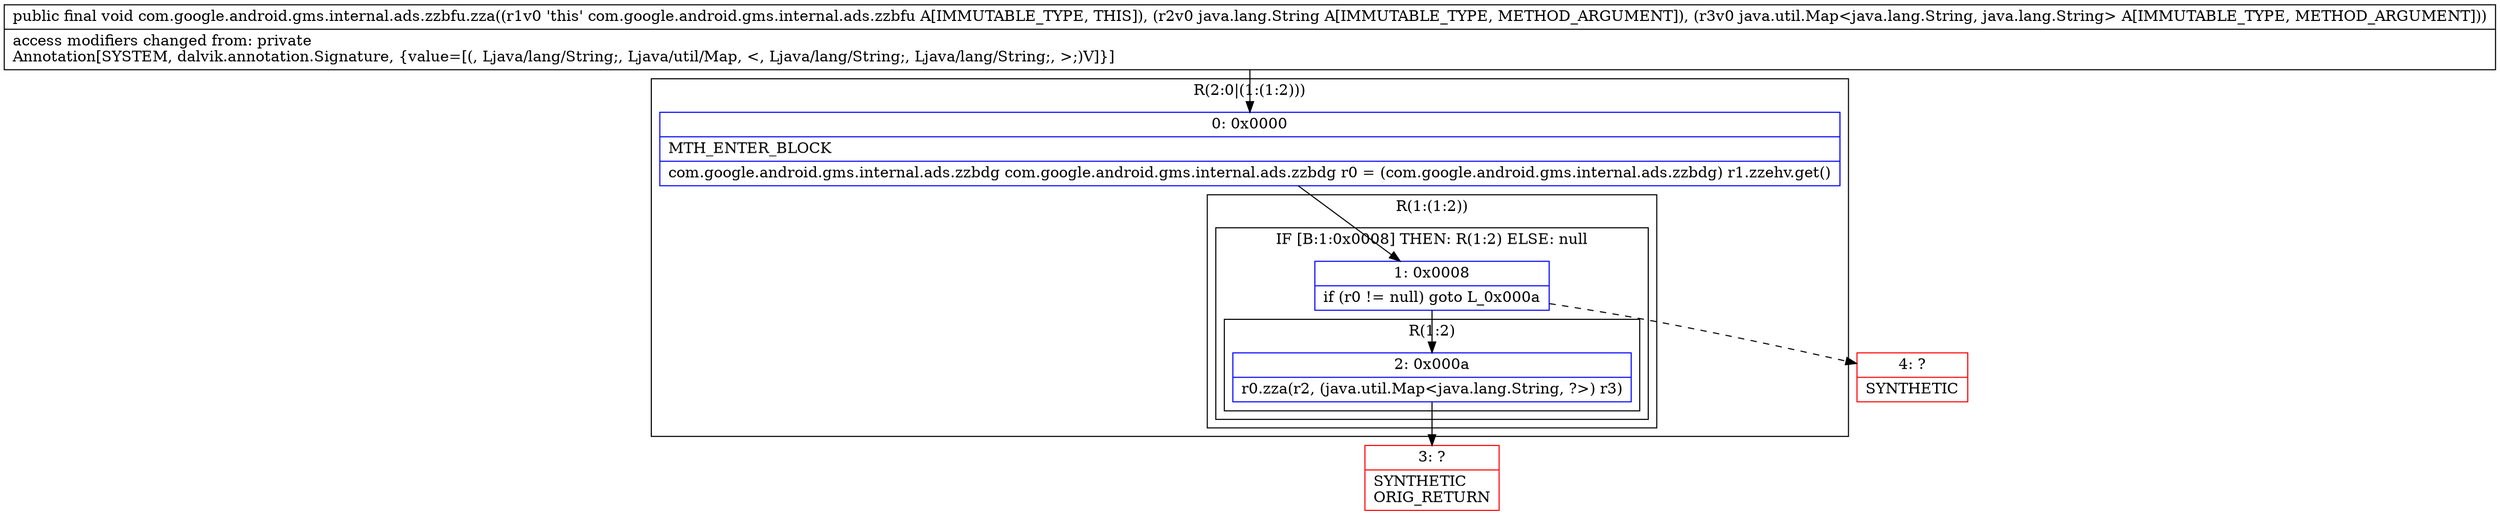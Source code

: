 digraph "CFG forcom.google.android.gms.internal.ads.zzbfu.zza(Ljava\/lang\/String;Ljava\/util\/Map;)V" {
subgraph cluster_Region_1057711671 {
label = "R(2:0|(1:(1:2)))";
node [shape=record,color=blue];
Node_0 [shape=record,label="{0\:\ 0x0000|MTH_ENTER_BLOCK\l|com.google.android.gms.internal.ads.zzbdg com.google.android.gms.internal.ads.zzbdg r0 = (com.google.android.gms.internal.ads.zzbdg) r1.zzehv.get()\l}"];
subgraph cluster_Region_1159947195 {
label = "R(1:(1:2))";
node [shape=record,color=blue];
subgraph cluster_IfRegion_739667753 {
label = "IF [B:1:0x0008] THEN: R(1:2) ELSE: null";
node [shape=record,color=blue];
Node_1 [shape=record,label="{1\:\ 0x0008|if (r0 != null) goto L_0x000a\l}"];
subgraph cluster_Region_1714790094 {
label = "R(1:2)";
node [shape=record,color=blue];
Node_2 [shape=record,label="{2\:\ 0x000a|r0.zza(r2, (java.util.Map\<java.lang.String, ?\>) r3)\l}"];
}
}
}
}
Node_3 [shape=record,color=red,label="{3\:\ ?|SYNTHETIC\lORIG_RETURN\l}"];
Node_4 [shape=record,color=red,label="{4\:\ ?|SYNTHETIC\l}"];
MethodNode[shape=record,label="{public final void com.google.android.gms.internal.ads.zzbfu.zza((r1v0 'this' com.google.android.gms.internal.ads.zzbfu A[IMMUTABLE_TYPE, THIS]), (r2v0 java.lang.String A[IMMUTABLE_TYPE, METHOD_ARGUMENT]), (r3v0 java.util.Map\<java.lang.String, java.lang.String\> A[IMMUTABLE_TYPE, METHOD_ARGUMENT]))  | access modifiers changed from: private\lAnnotation[SYSTEM, dalvik.annotation.Signature, \{value=[(, Ljava\/lang\/String;, Ljava\/util\/Map, \<, Ljava\/lang\/String;, Ljava\/lang\/String;, \>;)V]\}]\l}"];
MethodNode -> Node_0;
Node_0 -> Node_1;
Node_1 -> Node_2;
Node_1 -> Node_4[style=dashed];
Node_2 -> Node_3;
}

